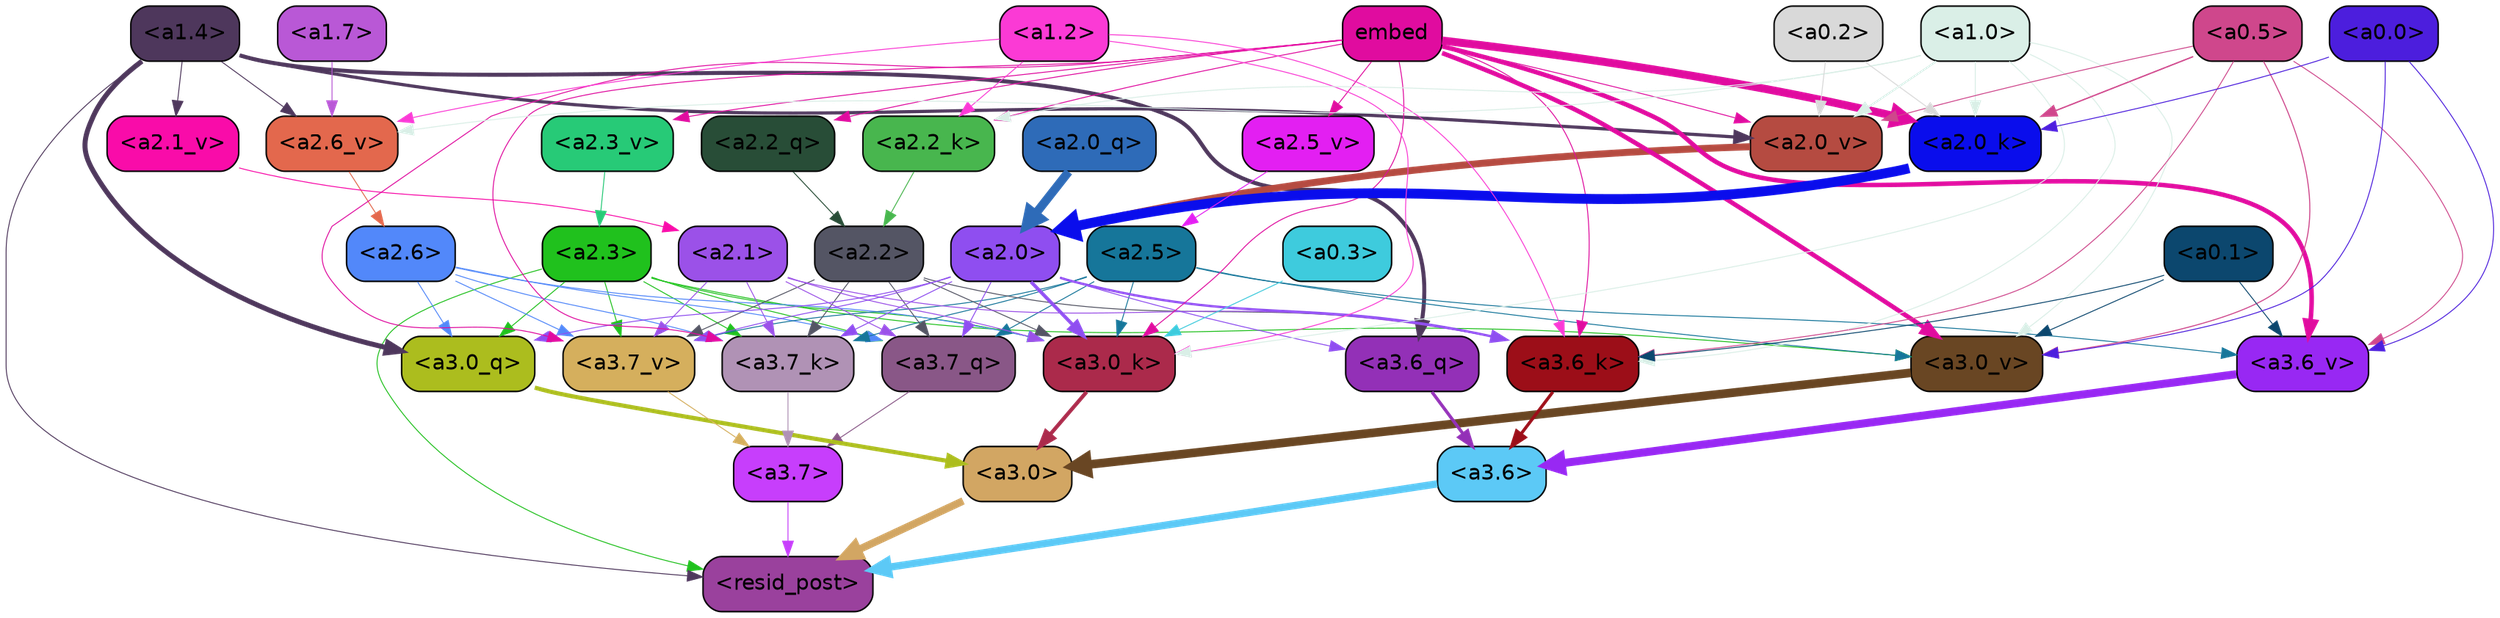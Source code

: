 strict digraph "" {
	graph [bgcolor=transparent,
		layout=dot,
		overlap=false,
		splines=true
	];
	"<a3.7>"	[color=black,
		fillcolor="#c73efc",
		fontname=Helvetica,
		shape=box,
		style="filled, rounded"];
	"<resid_post>"	[color=black,
		fillcolor="#9a419d",
		fontname=Helvetica,
		shape=box,
		style="filled, rounded"];
	"<a3.7>" -> "<resid_post>"	[color="#c73efc",
		penwidth=0.6];
	"<a3.6>"	[color=black,
		fillcolor="#5cc9f6",
		fontname=Helvetica,
		shape=box,
		style="filled, rounded"];
	"<a3.6>" -> "<resid_post>"	[color="#5cc9f6",
		penwidth=4.753257989883423];
	"<a3.0>"	[color=black,
		fillcolor="#d2a663",
		fontname=Helvetica,
		shape=box,
		style="filled, rounded"];
	"<a3.0>" -> "<resid_post>"	[color="#d2a663",
		penwidth=4.90053927898407];
	"<a2.3>"	[color=black,
		fillcolor="#20c11d",
		fontname=Helvetica,
		shape=box,
		style="filled, rounded"];
	"<a2.3>" -> "<resid_post>"	[color="#20c11d",
		penwidth=0.6];
	"<a3.7_q>"	[color=black,
		fillcolor="#895787",
		fontname=Helvetica,
		shape=box,
		style="filled, rounded"];
	"<a2.3>" -> "<a3.7_q>"	[color="#20c11d",
		penwidth=0.6];
	"<a3.0_q>"	[color=black,
		fillcolor="#acbd1e",
		fontname=Helvetica,
		shape=box,
		style="filled, rounded"];
	"<a2.3>" -> "<a3.0_q>"	[color="#20c11d",
		penwidth=0.6];
	"<a3.7_k>"	[color=black,
		fillcolor="#b092b5",
		fontname=Helvetica,
		shape=box,
		style="filled, rounded"];
	"<a2.3>" -> "<a3.7_k>"	[color="#20c11d",
		penwidth=0.6];
	"<a3.0_k>"	[color=black,
		fillcolor="#ab2a4b",
		fontname=Helvetica,
		shape=box,
		style="filled, rounded"];
	"<a2.3>" -> "<a3.0_k>"	[color="#20c11d",
		penwidth=0.6];
	"<a3.7_v>"	[color=black,
		fillcolor="#d5af5d",
		fontname=Helvetica,
		shape=box,
		style="filled, rounded"];
	"<a2.3>" -> "<a3.7_v>"	[color="#20c11d",
		penwidth=0.6];
	"<a3.0_v>"	[color=black,
		fillcolor="#694623",
		fontname=Helvetica,
		shape=box,
		style="filled, rounded"];
	"<a2.3>" -> "<a3.0_v>"	[color="#20c11d",
		penwidth=0.6];
	"<a1.4>"	[color=black,
		fillcolor="#4e375c",
		fontname=Helvetica,
		shape=box,
		style="filled, rounded"];
	"<a1.4>" -> "<resid_post>"	[color="#4e375c",
		penwidth=0.6];
	"<a3.6_q>"	[color=black,
		fillcolor="#9330b7",
		fontname=Helvetica,
		shape=box,
		style="filled, rounded"];
	"<a1.4>" -> "<a3.6_q>"	[color="#4e375c",
		penwidth=2.6043437719345093];
	"<a1.4>" -> "<a3.0_q>"	[color="#4e375c",
		penwidth=3.2779015004634857];
	"<a2.6_v>"	[color=black,
		fillcolor="#e3684d",
		fontname=Helvetica,
		shape=box,
		style="filled, rounded"];
	"<a1.4>" -> "<a2.6_v>"	[color="#4e375c",
		penwidth=0.6];
	"<a2.1_v>"	[color=black,
		fillcolor="#f90ca9",
		fontname=Helvetica,
		shape=box,
		style="filled, rounded"];
	"<a1.4>" -> "<a2.1_v>"	[color="#4e375c",
		penwidth=0.6];
	"<a2.0_v>"	[color=black,
		fillcolor="#b54b41",
		fontname=Helvetica,
		shape=box,
		style="filled, rounded"];
	"<a1.4>" -> "<a2.0_v>"	[color="#4e375c",
		penwidth=2.089712530374527];
	"<a3.7_q>" -> "<a3.7>"	[color="#895787",
		penwidth=0.6];
	"<a3.6_q>" -> "<a3.6>"	[color="#9330b7",
		penwidth=2.091020345687866];
	"<a3.0_q>" -> "<a3.0>"	[color="#acbd1e",
		penwidth=2.7421876192092896];
	"<a3.7_k>" -> "<a3.7>"	[color="#b092b5",
		penwidth=0.6];
	"<a3.6_k>"	[color=black,
		fillcolor="#9c0e18",
		fontname=Helvetica,
		shape=box,
		style="filled, rounded"];
	"<a3.6_k>" -> "<a3.6>"	[color="#9c0e18",
		penwidth=2.048597991466522];
	"<a3.0_k>" -> "<a3.0>"	[color="#ab2a4b",
		penwidth=2.476402521133423];
	"<a3.7_v>" -> "<a3.7>"	[color="#d5af5d",
		penwidth=0.6];
	"<a3.6_v>"	[color=black,
		fillcolor="#9828f3",
		fontname=Helvetica,
		shape=box,
		style="filled, rounded"];
	"<a3.6_v>" -> "<a3.6>"	[color="#9828f3",
		penwidth=5.2550448179244995];
	"<a3.0_v>" -> "<a3.0>"	[color="#694623",
		penwidth=5.652270674705505];
	"<a2.6>"	[color=black,
		fillcolor="#5288fa",
		fontname=Helvetica,
		shape=box,
		style="filled, rounded"];
	"<a2.6>" -> "<a3.7_q>"	[color="#5288fa",
		penwidth=0.6];
	"<a2.6>" -> "<a3.0_q>"	[color="#5288fa",
		penwidth=0.6];
	"<a2.6>" -> "<a3.7_k>"	[color="#5288fa",
		penwidth=0.6];
	"<a2.6>" -> "<a3.0_k>"	[color="#5288fa",
		penwidth=0.6];
	"<a2.6>" -> "<a3.7_v>"	[color="#5288fa",
		penwidth=0.6];
	"<a2.5>"	[color=black,
		fillcolor="#16769a",
		fontname=Helvetica,
		shape=box,
		style="filled, rounded"];
	"<a2.5>" -> "<a3.7_q>"	[color="#16769a",
		penwidth=0.6];
	"<a2.5>" -> "<a3.7_k>"	[color="#16769a",
		penwidth=0.6];
	"<a2.5>" -> "<a3.0_k>"	[color="#16769a",
		penwidth=0.6];
	"<a2.5>" -> "<a3.7_v>"	[color="#16769a",
		penwidth=0.6];
	"<a2.5>" -> "<a3.6_v>"	[color="#16769a",
		penwidth=0.6];
	"<a2.5>" -> "<a3.0_v>"	[color="#16769a",
		penwidth=0.6];
	"<a2.2>"	[color=black,
		fillcolor="#545564",
		fontname=Helvetica,
		shape=box,
		style="filled, rounded"];
	"<a2.2>" -> "<a3.7_q>"	[color="#545564",
		penwidth=0.6];
	"<a2.2>" -> "<a3.7_k>"	[color="#545564",
		penwidth=0.6];
	"<a2.2>" -> "<a3.6_k>"	[color="#545564",
		penwidth=0.6];
	"<a2.2>" -> "<a3.0_k>"	[color="#545564",
		penwidth=0.6];
	"<a2.2>" -> "<a3.7_v>"	[color="#545564",
		penwidth=0.6];
	"<a2.1>"	[color=black,
		fillcolor="#9b51e8",
		fontname=Helvetica,
		shape=box,
		style="filled, rounded"];
	"<a2.1>" -> "<a3.7_q>"	[color="#9b51e8",
		penwidth=0.6];
	"<a2.1>" -> "<a3.7_k>"	[color="#9b51e8",
		penwidth=0.6];
	"<a2.1>" -> "<a3.6_k>"	[color="#9b51e8",
		penwidth=0.6];
	"<a2.1>" -> "<a3.0_k>"	[color="#9b51e8",
		penwidth=0.6];
	"<a2.1>" -> "<a3.7_v>"	[color="#9b51e8",
		penwidth=0.6];
	"<a2.0>"	[color=black,
		fillcolor="#8f4ef0",
		fontname=Helvetica,
		shape=box,
		style="filled, rounded"];
	"<a2.0>" -> "<a3.7_q>"	[color="#8f4ef0",
		penwidth=0.6];
	"<a2.0>" -> "<a3.6_q>"	[color="#8f4ef0",
		penwidth=0.6];
	"<a2.0>" -> "<a3.0_q>"	[color="#8f4ef0",
		penwidth=0.6];
	"<a2.0>" -> "<a3.7_k>"	[color="#8f4ef0",
		penwidth=0.6];
	"<a2.0>" -> "<a3.6_k>"	[color="#8f4ef0",
		penwidth=1.5290023684501648];
	"<a2.0>" -> "<a3.0_k>"	[color="#8f4ef0",
		penwidth=2.2551413774490356];
	"<a2.0>" -> "<a3.7_v>"	[color="#8f4ef0",
		penwidth=0.6];
	embed	[color=black,
		fillcolor="#e00c9f",
		fontname=Helvetica,
		shape=box,
		style="filled, rounded"];
	embed -> "<a3.7_k>"	[color="#e00c9f",
		penwidth=0.6];
	embed -> "<a3.6_k>"	[color="#e00c9f",
		penwidth=0.6];
	embed -> "<a3.0_k>"	[color="#e00c9f",
		penwidth=0.6];
	embed -> "<a3.7_v>"	[color="#e00c9f",
		penwidth=0.6];
	embed -> "<a3.6_v>"	[color="#e00c9f",
		penwidth=2.9556376338005066];
	embed -> "<a3.0_v>"	[color="#e00c9f",
		penwidth=2.972973108291626];
	"<a2.2_q>"	[color=black,
		fillcolor="#284d37",
		fontname=Helvetica,
		shape=box,
		style="filled, rounded"];
	embed -> "<a2.2_q>"	[color="#e00c9f",
		penwidth=0.6];
	"<a2.2_k>"	[color=black,
		fillcolor="#48b64e",
		fontname=Helvetica,
		shape=box,
		style="filled, rounded"];
	embed -> "<a2.2_k>"	[color="#e00c9f",
		penwidth=0.6];
	"<a2.0_k>"	[color=black,
		fillcolor="#0a0dec",
		fontname=Helvetica,
		shape=box,
		style="filled, rounded"];
	embed -> "<a2.0_k>"	[color="#e00c9f",
		penwidth=5.233989953994751];
	"<a2.5_v>"	[color=black,
		fillcolor="#e31ff2",
		fontname=Helvetica,
		shape=box,
		style="filled, rounded"];
	embed -> "<a2.5_v>"	[color="#e00c9f",
		penwidth=0.6];
	"<a2.3_v>"	[color=black,
		fillcolor="#27ca77",
		fontname=Helvetica,
		shape=box,
		style="filled, rounded"];
	embed -> "<a2.3_v>"	[color="#e00c9f",
		penwidth=0.6];
	embed -> "<a2.0_v>"	[color="#e00c9f",
		penwidth=0.6];
	"<a1.2>"	[color=black,
		fillcolor="#fb3ad5",
		fontname=Helvetica,
		shape=box,
		style="filled, rounded"];
	"<a1.2>" -> "<a3.6_k>"	[color="#fb3ad5",
		penwidth=0.6];
	"<a1.2>" -> "<a3.0_k>"	[color="#fb3ad5",
		penwidth=0.6];
	"<a1.2>" -> "<a2.2_k>"	[color="#fb3ad5",
		penwidth=0.6];
	"<a1.2>" -> "<a2.6_v>"	[color="#fb3ad5",
		penwidth=0.6];
	"<a1.0>"	[color=black,
		fillcolor="#daefe7",
		fontname=Helvetica,
		shape=box,
		style="filled, rounded"];
	"<a1.0>" -> "<a3.6_k>"	[color="#daefe7",
		penwidth=0.6];
	"<a1.0>" -> "<a3.0_k>"	[color="#daefe7",
		penwidth=0.6];
	"<a1.0>" -> "<a3.0_v>"	[color="#daefe7",
		penwidth=0.6];
	"<a1.0>" -> "<a2.2_k>"	[color="#daefe7",
		penwidth=0.6];
	"<a1.0>" -> "<a2.0_k>"	[color="#daefe7",
		penwidth=0.6];
	"<a1.0>" -> "<a2.6_v>"	[color="#daefe7",
		penwidth=0.6];
	"<a1.0>" -> "<a2.0_v>"	[color="#daefe7",
		penwidth=1.1915444135665894];
	"<a0.5>"	[color=black,
		fillcolor="#cf478c",
		fontname=Helvetica,
		shape=box,
		style="filled, rounded"];
	"<a0.5>" -> "<a3.6_k>"	[color="#cf478c",
		penwidth=0.6];
	"<a0.5>" -> "<a3.6_v>"	[color="#cf478c",
		penwidth=0.6];
	"<a0.5>" -> "<a3.0_v>"	[color="#cf478c",
		penwidth=0.6790935099124908];
	"<a0.5>" -> "<a2.0_k>"	[color="#cf478c",
		penwidth=0.8868831396102905];
	"<a0.5>" -> "<a2.0_v>"	[color="#cf478c",
		penwidth=0.6];
	"<a0.1>"	[color=black,
		fillcolor="#0c476e",
		fontname=Helvetica,
		shape=box,
		style="filled, rounded"];
	"<a0.1>" -> "<a3.6_k>"	[color="#0c476e",
		penwidth=0.6];
	"<a0.1>" -> "<a3.6_v>"	[color="#0c476e",
		penwidth=0.6];
	"<a0.1>" -> "<a3.0_v>"	[color="#0c476e",
		penwidth=0.6];
	"<a0.3>"	[color=black,
		fillcolor="#3ecbdd",
		fontname=Helvetica,
		shape=box,
		style="filled, rounded"];
	"<a0.3>" -> "<a3.0_k>"	[color="#3ecbdd",
		penwidth=0.6];
	"<a0.0>"	[color=black,
		fillcolor="#4c1edd",
		fontname=Helvetica,
		shape=box,
		style="filled, rounded"];
	"<a0.0>" -> "<a3.6_v>"	[color="#4c1edd",
		penwidth=0.6];
	"<a0.0>" -> "<a3.0_v>"	[color="#4c1edd",
		penwidth=0.6];
	"<a0.0>" -> "<a2.0_k>"	[color="#4c1edd",
		penwidth=0.6];
	"<a2.2_q>" -> "<a2.2>"	[color="#284d37",
		penwidth=0.6];
	"<a2.0_q>"	[color=black,
		fillcolor="#2e6bb8",
		fontname=Helvetica,
		shape=box,
		style="filled, rounded"];
	"<a2.0_q>" -> "<a2.0>"	[color="#2e6bb8",
		penwidth=5.6763341426849365];
	"<a2.2_k>" -> "<a2.2>"	[color="#48b64e",
		penwidth=0.6];
	"<a2.0_k>" -> "<a2.0>"	[color="#0a0dec",
		penwidth=6.450865745544434];
	"<a2.6_v>" -> "<a2.6>"	[color="#e3684d",
		penwidth=0.6];
	"<a2.5_v>" -> "<a2.5>"	[color="#e31ff2",
		penwidth=0.6];
	"<a2.3_v>" -> "<a2.3>"	[color="#27ca77",
		penwidth=0.6];
	"<a2.1_v>" -> "<a2.1>"	[color="#f90ca9",
		penwidth=0.6];
	"<a2.0_v>" -> "<a2.0>"	[color="#b54b41",
		penwidth=4.569358706474304];
	"<a0.2>"	[color=black,
		fillcolor="#d9d9d9",
		fontname=Helvetica,
		shape=box,
		style="filled, rounded"];
	"<a0.2>" -> "<a2.0_k>"	[color="#d9d9d9",
		penwidth=0.6];
	"<a0.2>" -> "<a2.0_v>"	[color="#d9d9d9",
		penwidth=0.6];
	"<a1.7>"	[color=black,
		fillcolor="#b958d6",
		fontname=Helvetica,
		shape=box,
		style="filled, rounded"];
	"<a1.7>" -> "<a2.6_v>"	[color="#b958d6",
		penwidth=0.6];
}

